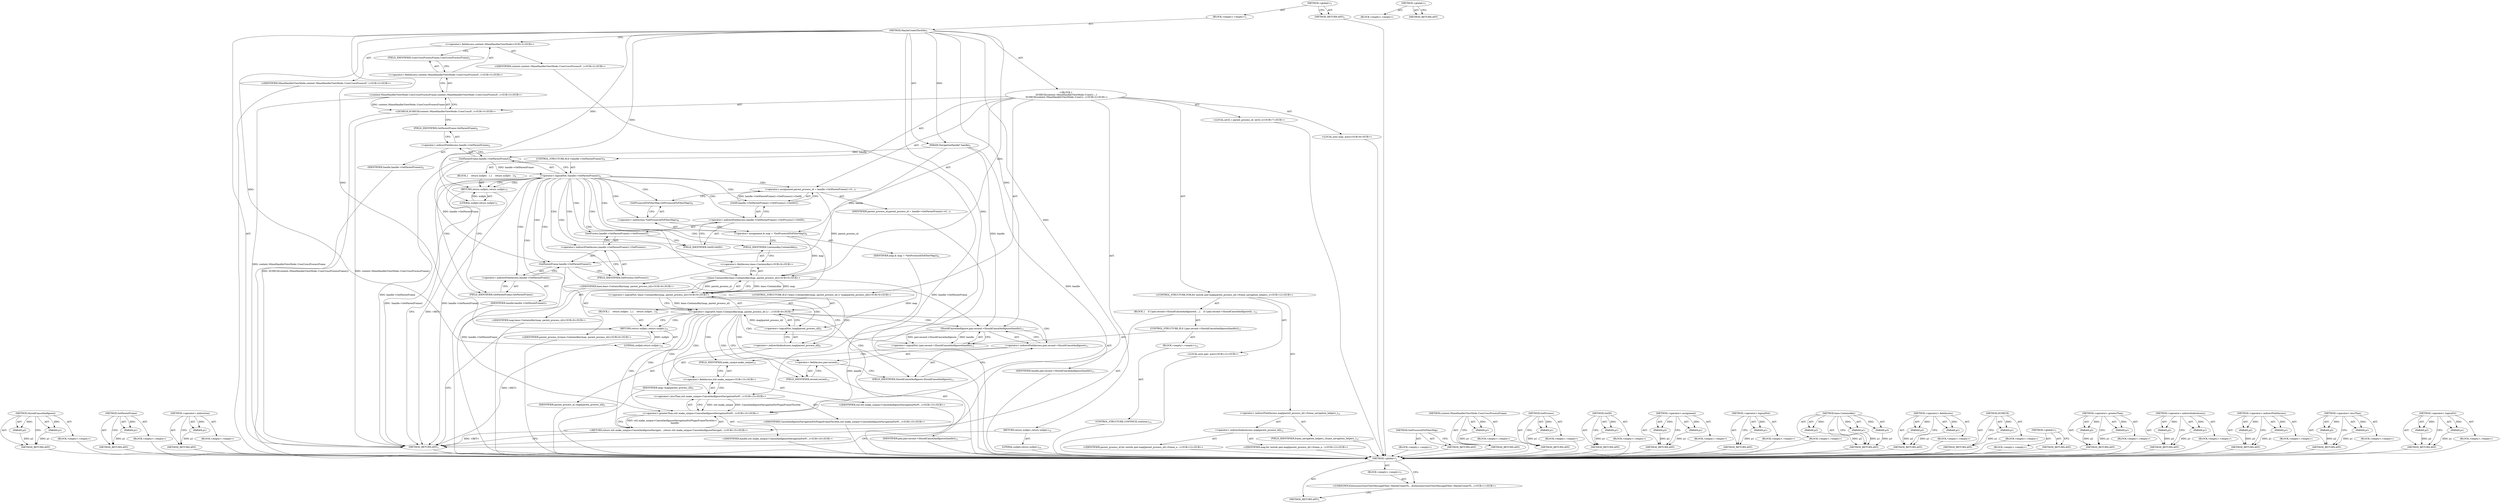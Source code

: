 digraph "&lt;global&gt;" {
vulnerable_177 [label=<(METHOD,ShouldCancelAndIgnore)>];
vulnerable_178 [label=<(PARAM,p1)>];
vulnerable_179 [label=<(PARAM,p2)>];
vulnerable_180 [label=<(BLOCK,&lt;empty&gt;,&lt;empty&gt;)>];
vulnerable_181 [label=<(METHOD_RETURN,ANY)>];
vulnerable_132 [label=<(METHOD,GetParentFrame)>];
vulnerable_133 [label=<(PARAM,p1)>];
vulnerable_134 [label=<(BLOCK,&lt;empty&gt;,&lt;empty&gt;)>];
vulnerable_135 [label=<(METHOD_RETURN,ANY)>];
vulnerable_154 [label=<(METHOD,&lt;operator&gt;.indirection)>];
vulnerable_155 [label=<(PARAM,p1)>];
vulnerable_156 [label=<(BLOCK,&lt;empty&gt;,&lt;empty&gt;)>];
vulnerable_157 [label=<(METHOD_RETURN,ANY)>];
vulnerable_6 [label=<(METHOD,&lt;global&gt;)<SUB>1</SUB>>];
vulnerable_7 [label=<(BLOCK,&lt;empty&gt;,&lt;empty&gt;)<SUB>1</SUB>>];
vulnerable_8 [label=<(METHOD,MaybeCreateThrottle)<SUB>1</SUB>>];
vulnerable_9 [label=<(PARAM,NavigationHandle* handle)<SUB>2</SUB>>];
vulnerable_10 [label="<(BLOCK,{
  DCHECK(content::MimeHandlerViewMode::UsesCr...,{
  DCHECK(content::MimeHandlerViewMode::UsesCr...)<SUB>2</SUB>>"];
vulnerable_11 [label="<(DCHECK,DCHECK(content::MimeHandlerViewMode::UsesCrossP...)<SUB>3</SUB>>"];
vulnerable_12 [label="<(content.MimeHandlerViewMode.UsesCrossProcessFrame,content::MimeHandlerViewMode::UsesCrossProcessF...)<SUB>3</SUB>>"];
vulnerable_13 [label="<(&lt;operator&gt;.fieldAccess,content::MimeHandlerViewMode::UsesCrossProcessF...)<SUB>3</SUB>>"];
vulnerable_14 [label="<(&lt;operator&gt;.fieldAccess,content::MimeHandlerViewMode)<SUB>3</SUB>>"];
vulnerable_15 [label="<(IDENTIFIER,content,content::MimeHandlerViewMode::UsesCrossProcessF...)<SUB>3</SUB>>"];
vulnerable_16 [label="<(IDENTIFIER,MimeHandlerViewMode,content::MimeHandlerViewMode::UsesCrossProcessF...)<SUB>3</SUB>>"];
vulnerable_17 [label=<(FIELD_IDENTIFIER,UsesCrossProcessFrame,UsesCrossProcessFrame)<SUB>3</SUB>>];
vulnerable_18 [label=<(CONTROL_STRUCTURE,IF,if (!handle-&gt;GetParentFrame()))<SUB>4</SUB>>];
vulnerable_19 [label=<(&lt;operator&gt;.logicalNot,!handle-&gt;GetParentFrame())<SUB>4</SUB>>];
vulnerable_20 [label=<(GetParentFrame,handle-&gt;GetParentFrame())<SUB>4</SUB>>];
vulnerable_21 [label=<(&lt;operator&gt;.indirectFieldAccess,handle-&gt;GetParentFrame)<SUB>4</SUB>>];
vulnerable_22 [label=<(IDENTIFIER,handle,handle-&gt;GetParentFrame())<SUB>4</SUB>>];
vulnerable_23 [label=<(FIELD_IDENTIFIER,GetParentFrame,GetParentFrame)<SUB>4</SUB>>];
vulnerable_24 [label=<(BLOCK,{
    return nullptr;
  },{
    return nullptr;
  })<SUB>4</SUB>>];
vulnerable_25 [label=<(RETURN,return nullptr;,return nullptr;)<SUB>5</SUB>>];
vulnerable_26 [label=<(LITERAL,nullptr,return nullptr;)<SUB>5</SUB>>];
vulnerable_27 [label="<(LOCAL,int32_t parent_process_id: int32_t)<SUB>7</SUB>>"];
vulnerable_28 [label=<(&lt;operator&gt;.assignment,parent_process_id = handle-&gt;GetParentFrame()-&gt;G...)<SUB>7</SUB>>];
vulnerable_29 [label=<(IDENTIFIER,parent_process_id,parent_process_id = handle-&gt;GetParentFrame()-&gt;G...)<SUB>7</SUB>>];
vulnerable_30 [label=<(GetID,handle-&gt;GetParentFrame()-&gt;GetProcess()-&gt;GetID())<SUB>7</SUB>>];
vulnerable_31 [label=<(&lt;operator&gt;.indirectFieldAccess,handle-&gt;GetParentFrame()-&gt;GetProcess()-&gt;GetID)<SUB>7</SUB>>];
vulnerable_32 [label=<(GetProcess,handle-&gt;GetParentFrame()-&gt;GetProcess())<SUB>7</SUB>>];
vulnerable_33 [label=<(&lt;operator&gt;.indirectFieldAccess,handle-&gt;GetParentFrame()-&gt;GetProcess)<SUB>7</SUB>>];
vulnerable_34 [label=<(GetParentFrame,handle-&gt;GetParentFrame())<SUB>7</SUB>>];
vulnerable_35 [label=<(&lt;operator&gt;.indirectFieldAccess,handle-&gt;GetParentFrame)<SUB>7</SUB>>];
vulnerable_36 [label=<(IDENTIFIER,handle,handle-&gt;GetParentFrame())<SUB>7</SUB>>];
vulnerable_37 [label=<(FIELD_IDENTIFIER,GetParentFrame,GetParentFrame)<SUB>7</SUB>>];
vulnerable_38 [label=<(FIELD_IDENTIFIER,GetProcess,GetProcess)<SUB>7</SUB>>];
vulnerable_39 [label=<(FIELD_IDENTIFIER,GetID,GetID)<SUB>7</SUB>>];
vulnerable_40 [label="<(LOCAL,auto map: auto)<SUB>8</SUB>>"];
vulnerable_41 [label=<(&lt;operator&gt;.assignment,&amp; map = *GetProcessIdToFilterMap())<SUB>8</SUB>>];
vulnerable_42 [label=<(IDENTIFIER,map,&amp; map = *GetProcessIdToFilterMap())<SUB>8</SUB>>];
vulnerable_43 [label=<(&lt;operator&gt;.indirection,*GetProcessIdToFilterMap())<SUB>8</SUB>>];
vulnerable_44 [label=<(GetProcessIdToFilterMap,GetProcessIdToFilterMap())<SUB>8</SUB>>];
vulnerable_45 [label="<(CONTROL_STRUCTURE,IF,if (!base::ContainsKey(map, parent_process_id) || !map[parent_process_id]))<SUB>9</SUB>>"];
vulnerable_46 [label="<(&lt;operator&gt;.logicalOr,!base::ContainsKey(map, parent_process_id) || !...)<SUB>9</SUB>>"];
vulnerable_47 [label="<(&lt;operator&gt;.logicalNot,!base::ContainsKey(map, parent_process_id))<SUB>9</SUB>>"];
vulnerable_48 [label="<(base.ContainsKey,base::ContainsKey(map, parent_process_id))<SUB>9</SUB>>"];
vulnerable_49 [label="<(&lt;operator&gt;.fieldAccess,base::ContainsKey)<SUB>9</SUB>>"];
vulnerable_50 [label="<(IDENTIFIER,base,base::ContainsKey(map, parent_process_id))<SUB>9</SUB>>"];
vulnerable_51 [label=<(FIELD_IDENTIFIER,ContainsKey,ContainsKey)<SUB>9</SUB>>];
vulnerable_52 [label="<(IDENTIFIER,map,base::ContainsKey(map, parent_process_id))<SUB>9</SUB>>"];
vulnerable_53 [label="<(IDENTIFIER,parent_process_id,base::ContainsKey(map, parent_process_id))<SUB>9</SUB>>"];
vulnerable_54 [label=<(&lt;operator&gt;.logicalNot,!map[parent_process_id])<SUB>9</SUB>>];
vulnerable_55 [label=<(&lt;operator&gt;.indirectIndexAccess,map[parent_process_id])<SUB>9</SUB>>];
vulnerable_56 [label=<(IDENTIFIER,map,!map[parent_process_id])<SUB>9</SUB>>];
vulnerable_57 [label=<(IDENTIFIER,parent_process_id,!map[parent_process_id])<SUB>9</SUB>>];
vulnerable_58 [label=<(BLOCK,{
    return nullptr;
  },{
    return nullptr;
  })<SUB>9</SUB>>];
vulnerable_59 [label=<(RETURN,return nullptr;,return nullptr;)<SUB>10</SUB>>];
vulnerable_60 [label=<(LITERAL,nullptr,return nullptr;)<SUB>10</SUB>>];
vulnerable_61 [label="<(CONTROL_STRUCTURE,FOR,for (auto&amp; pair:map[parent_process_id]-&gt;frame_navigation_helpers_))<SUB>12</SUB>>"];
vulnerable_62 [label=<(&lt;operator&gt;.indirectFieldAccess,map[parent_process_id]-&gt;frame_navigation_helpers_)<SUB>12</SUB>>];
vulnerable_63 [label=<(&lt;operator&gt;.indirectIndexAccess,map[parent_process_id])<SUB>12</SUB>>];
vulnerable_64 [label="<(IDENTIFIER,map,for (auto&amp; pair:map[parent_process_id]-&gt;frame_n...)<SUB>12</SUB>>"];
vulnerable_65 [label="<(IDENTIFIER,parent_process_id,for (auto&amp; pair:map[parent_process_id]-&gt;frame_n...)<SUB>12</SUB>>"];
vulnerable_66 [label=<(FIELD_IDENTIFIER,frame_navigation_helpers_,frame_navigation_helpers_)<SUB>12</SUB>>];
vulnerable_67 [label="<(LOCAL,auto pair: auto)<SUB>12</SUB>>"];
vulnerable_68 [label=<(BLOCK,{
    if (!pair.second-&gt;ShouldCancelAndIgnore(h...,{
    if (!pair.second-&gt;ShouldCancelAndIgnore(h...)<SUB>12</SUB>>];
vulnerable_69 [label=<(CONTROL_STRUCTURE,IF,if (!pair.second-&gt;ShouldCancelAndIgnore(handle)))<SUB>13</SUB>>];
vulnerable_70 [label=<(&lt;operator&gt;.logicalNot,!pair.second-&gt;ShouldCancelAndIgnore(handle))<SUB>13</SUB>>];
vulnerable_71 [label=<(ShouldCancelAndIgnore,pair.second-&gt;ShouldCancelAndIgnore(handle))<SUB>13</SUB>>];
vulnerable_72 [label=<(&lt;operator&gt;.indirectFieldAccess,pair.second-&gt;ShouldCancelAndIgnore)<SUB>13</SUB>>];
vulnerable_73 [label=<(&lt;operator&gt;.fieldAccess,pair.second)<SUB>13</SUB>>];
vulnerable_74 [label=<(IDENTIFIER,pair,pair.second-&gt;ShouldCancelAndIgnore(handle))<SUB>13</SUB>>];
vulnerable_75 [label=<(FIELD_IDENTIFIER,second,second)<SUB>13</SUB>>];
vulnerable_76 [label=<(FIELD_IDENTIFIER,ShouldCancelAndIgnore,ShouldCancelAndIgnore)<SUB>13</SUB>>];
vulnerable_77 [label=<(IDENTIFIER,handle,pair.second-&gt;ShouldCancelAndIgnore(handle))<SUB>13</SUB>>];
vulnerable_78 [label=<(BLOCK,&lt;empty&gt;,&lt;empty&gt;)<SUB>14</SUB>>];
vulnerable_79 [label=<(CONTROL_STRUCTURE,CONTINUE,continue;)<SUB>14</SUB>>];
vulnerable_80 [label="<(RETURN,return std::make_unique&lt;CancelAndIgnoreNavigati...,return std::make_unique&lt;CancelAndIgnoreNavigati...)<SUB>15</SUB>>"];
vulnerable_81 [label="<(&lt;operator&gt;.greaterThan,std::make_unique&lt;CancelAndIgnoreNavigationForPl...)<SUB>15</SUB>>"];
vulnerable_82 [label="<(&lt;operator&gt;.lessThan,std::make_unique&lt;CancelAndIgnoreNavigationForPl...)<SUB>15</SUB>>"];
vulnerable_83 [label="<(&lt;operator&gt;.fieldAccess,std::make_unique)<SUB>15</SUB>>"];
vulnerable_84 [label="<(IDENTIFIER,std,std::make_unique&lt;CancelAndIgnoreNavigationForPl...)<SUB>15</SUB>>"];
vulnerable_85 [label=<(FIELD_IDENTIFIER,make_unique,make_unique)<SUB>15</SUB>>];
vulnerable_86 [label="<(IDENTIFIER,CancelAndIgnoreNavigationForPluginFrameThrottle,std::make_unique&lt;CancelAndIgnoreNavigationForPl...)<SUB>15</SUB>>"];
vulnerable_87 [label="<(IDENTIFIER,handle,std::make_unique&lt;CancelAndIgnoreNavigationForPl...)<SUB>16</SUB>>"];
vulnerable_88 [label=<(RETURN,return nullptr;,return nullptr;)<SUB>18</SUB>>];
vulnerable_89 [label=<(LITERAL,nullptr,return nullptr;)<SUB>18</SUB>>];
vulnerable_90 [label=<(METHOD_RETURN,ANY)<SUB>1</SUB>>];
vulnerable_92 [label=<(METHOD_RETURN,ANY)<SUB>1</SUB>>];
vulnerable_158 [label=<(METHOD,GetProcessIdToFilterMap)>];
vulnerable_159 [label=<(BLOCK,&lt;empty&gt;,&lt;empty&gt;)>];
vulnerable_160 [label=<(METHOD_RETURN,ANY)>];
vulnerable_119 [label=<(METHOD,content.MimeHandlerViewMode.UsesCrossProcessFrame)>];
vulnerable_120 [label=<(PARAM,p1)>];
vulnerable_121 [label=<(BLOCK,&lt;empty&gt;,&lt;empty&gt;)>];
vulnerable_122 [label=<(METHOD_RETURN,ANY)>];
vulnerable_150 [label=<(METHOD,GetProcess)>];
vulnerable_151 [label=<(PARAM,p1)>];
vulnerable_152 [label=<(BLOCK,&lt;empty&gt;,&lt;empty&gt;)>];
vulnerable_153 [label=<(METHOD_RETURN,ANY)>];
vulnerable_146 [label=<(METHOD,GetID)>];
vulnerable_147 [label=<(PARAM,p1)>];
vulnerable_148 [label=<(BLOCK,&lt;empty&gt;,&lt;empty&gt;)>];
vulnerable_149 [label=<(METHOD_RETURN,ANY)>];
vulnerable_141 [label=<(METHOD,&lt;operator&gt;.assignment)>];
vulnerable_142 [label=<(PARAM,p1)>];
vulnerable_143 [label=<(PARAM,p2)>];
vulnerable_144 [label=<(BLOCK,&lt;empty&gt;,&lt;empty&gt;)>];
vulnerable_145 [label=<(METHOD_RETURN,ANY)>];
vulnerable_128 [label=<(METHOD,&lt;operator&gt;.logicalNot)>];
vulnerable_129 [label=<(PARAM,p1)>];
vulnerable_130 [label=<(BLOCK,&lt;empty&gt;,&lt;empty&gt;)>];
vulnerable_131 [label=<(METHOD_RETURN,ANY)>];
vulnerable_166 [label=<(METHOD,base.ContainsKey)>];
vulnerable_167 [label=<(PARAM,p1)>];
vulnerable_168 [label=<(PARAM,p2)>];
vulnerable_169 [label=<(PARAM,p3)>];
vulnerable_170 [label=<(BLOCK,&lt;empty&gt;,&lt;empty&gt;)>];
vulnerable_171 [label=<(METHOD_RETURN,ANY)>];
vulnerable_123 [label=<(METHOD,&lt;operator&gt;.fieldAccess)>];
vulnerable_124 [label=<(PARAM,p1)>];
vulnerable_125 [label=<(PARAM,p2)>];
vulnerable_126 [label=<(BLOCK,&lt;empty&gt;,&lt;empty&gt;)>];
vulnerable_127 [label=<(METHOD_RETURN,ANY)>];
vulnerable_115 [label=<(METHOD,DCHECK)>];
vulnerable_116 [label=<(PARAM,p1)>];
vulnerable_117 [label=<(BLOCK,&lt;empty&gt;,&lt;empty&gt;)>];
vulnerable_118 [label=<(METHOD_RETURN,ANY)>];
vulnerable_109 [label=<(METHOD,&lt;global&gt;)<SUB>1</SUB>>];
vulnerable_110 [label=<(BLOCK,&lt;empty&gt;,&lt;empty&gt;)>];
vulnerable_111 [label=<(METHOD_RETURN,ANY)>];
vulnerable_182 [label=<(METHOD,&lt;operator&gt;.greaterThan)>];
vulnerable_183 [label=<(PARAM,p1)>];
vulnerable_184 [label=<(PARAM,p2)>];
vulnerable_185 [label=<(BLOCK,&lt;empty&gt;,&lt;empty&gt;)>];
vulnerable_186 [label=<(METHOD_RETURN,ANY)>];
vulnerable_172 [label=<(METHOD,&lt;operator&gt;.indirectIndexAccess)>];
vulnerable_173 [label=<(PARAM,p1)>];
vulnerable_174 [label=<(PARAM,p2)>];
vulnerable_175 [label=<(BLOCK,&lt;empty&gt;,&lt;empty&gt;)>];
vulnerable_176 [label=<(METHOD_RETURN,ANY)>];
vulnerable_136 [label=<(METHOD,&lt;operator&gt;.indirectFieldAccess)>];
vulnerable_137 [label=<(PARAM,p1)>];
vulnerable_138 [label=<(PARAM,p2)>];
vulnerable_139 [label=<(BLOCK,&lt;empty&gt;,&lt;empty&gt;)>];
vulnerable_140 [label=<(METHOD_RETURN,ANY)>];
vulnerable_187 [label=<(METHOD,&lt;operator&gt;.lessThan)>];
vulnerable_188 [label=<(PARAM,p1)>];
vulnerable_189 [label=<(PARAM,p2)>];
vulnerable_190 [label=<(BLOCK,&lt;empty&gt;,&lt;empty&gt;)>];
vulnerable_191 [label=<(METHOD_RETURN,ANY)>];
vulnerable_161 [label=<(METHOD,&lt;operator&gt;.logicalOr)>];
vulnerable_162 [label=<(PARAM,p1)>];
vulnerable_163 [label=<(PARAM,p2)>];
vulnerable_164 [label=<(BLOCK,&lt;empty&gt;,&lt;empty&gt;)>];
vulnerable_165 [label=<(METHOD_RETURN,ANY)>];
fixed_6 [label=<(METHOD,&lt;global&gt;)<SUB>1</SUB>>];
fixed_7 [label=<(BLOCK,&lt;empty&gt;,&lt;empty&gt;)<SUB>1</SUB>>];
fixed_8 [label="<(UNKNOWN,ExtensionsGuestViewMessageFilter::MaybeCreateTh...,ExtensionsGuestViewMessageFilter::MaybeCreateTh...)<SUB>1</SUB>>"];
fixed_9 [label=<(METHOD_RETURN,ANY)<SUB>1</SUB>>];
fixed_14 [label=<(METHOD,&lt;global&gt;)<SUB>1</SUB>>];
fixed_15 [label=<(BLOCK,&lt;empty&gt;,&lt;empty&gt;)>];
fixed_16 [label=<(METHOD_RETURN,ANY)>];
vulnerable_177 -> vulnerable_178  [key=0, label="AST: "];
vulnerable_177 -> vulnerable_178  [key=1, label="DDG: "];
vulnerable_177 -> vulnerable_180  [key=0, label="AST: "];
vulnerable_177 -> vulnerable_179  [key=0, label="AST: "];
vulnerable_177 -> vulnerable_179  [key=1, label="DDG: "];
vulnerable_177 -> vulnerable_181  [key=0, label="AST: "];
vulnerable_177 -> vulnerable_181  [key=1, label="CFG: "];
vulnerable_178 -> vulnerable_181  [key=0, label="DDG: p1"];
vulnerable_179 -> vulnerable_181  [key=0, label="DDG: p2"];
vulnerable_180 -> fixed_6  [key=0];
vulnerable_181 -> fixed_6  [key=0];
vulnerable_132 -> vulnerable_133  [key=0, label="AST: "];
vulnerable_132 -> vulnerable_133  [key=1, label="DDG: "];
vulnerable_132 -> vulnerable_134  [key=0, label="AST: "];
vulnerable_132 -> vulnerable_135  [key=0, label="AST: "];
vulnerable_132 -> vulnerable_135  [key=1, label="CFG: "];
vulnerable_133 -> vulnerable_135  [key=0, label="DDG: p1"];
vulnerable_134 -> fixed_6  [key=0];
vulnerable_135 -> fixed_6  [key=0];
vulnerable_154 -> vulnerable_155  [key=0, label="AST: "];
vulnerable_154 -> vulnerable_155  [key=1, label="DDG: "];
vulnerable_154 -> vulnerable_156  [key=0, label="AST: "];
vulnerable_154 -> vulnerable_157  [key=0, label="AST: "];
vulnerable_154 -> vulnerable_157  [key=1, label="CFG: "];
vulnerable_155 -> vulnerable_157  [key=0, label="DDG: p1"];
vulnerable_156 -> fixed_6  [key=0];
vulnerable_157 -> fixed_6  [key=0];
vulnerable_6 -> vulnerable_7  [key=0, label="AST: "];
vulnerable_6 -> vulnerable_92  [key=0, label="AST: "];
vulnerable_6 -> vulnerable_92  [key=1, label="CFG: "];
vulnerable_7 -> vulnerable_8  [key=0, label="AST: "];
vulnerable_8 -> vulnerable_9  [key=0, label="AST: "];
vulnerable_8 -> vulnerable_9  [key=1, label="DDG: "];
vulnerable_8 -> vulnerable_10  [key=0, label="AST: "];
vulnerable_8 -> vulnerable_90  [key=0, label="AST: "];
vulnerable_8 -> vulnerable_14  [key=0, label="CFG: "];
vulnerable_8 -> vulnerable_25  [key=0, label="DDG: "];
vulnerable_8 -> vulnerable_59  [key=0, label="DDG: "];
vulnerable_8 -> vulnerable_26  [key=0, label="DDG: "];
vulnerable_8 -> vulnerable_60  [key=0, label="DDG: "];
vulnerable_8 -> vulnerable_48  [key=0, label="DDG: "];
vulnerable_8 -> vulnerable_81  [key=0, label="DDG: "];
vulnerable_8 -> vulnerable_71  [key=0, label="DDG: "];
vulnerable_8 -> vulnerable_82  [key=0, label="DDG: "];
vulnerable_9 -> vulnerable_90  [key=0, label="DDG: handle"];
vulnerable_9 -> vulnerable_20  [key=0, label="DDG: handle"];
vulnerable_9 -> vulnerable_71  [key=0, label="DDG: handle"];
vulnerable_9 -> vulnerable_34  [key=0, label="DDG: handle"];
vulnerable_10 -> vulnerable_11  [key=0, label="AST: "];
vulnerable_10 -> vulnerable_18  [key=0, label="AST: "];
vulnerable_10 -> vulnerable_27  [key=0, label="AST: "];
vulnerable_10 -> vulnerable_28  [key=0, label="AST: "];
vulnerable_10 -> vulnerable_40  [key=0, label="AST: "];
vulnerable_10 -> vulnerable_41  [key=0, label="AST: "];
vulnerable_10 -> vulnerable_45  [key=0, label="AST: "];
vulnerable_10 -> vulnerable_61  [key=0, label="AST: "];
vulnerable_10 -> vulnerable_88  [key=0, label="AST: "];
vulnerable_11 -> vulnerable_12  [key=0, label="AST: "];
vulnerable_11 -> vulnerable_23  [key=0, label="CFG: "];
vulnerable_11 -> vulnerable_90  [key=0, label="DDG: content::MimeHandlerViewMode::UsesCrossProcessFrame()"];
vulnerable_11 -> vulnerable_90  [key=1, label="DDG: DCHECK(content::MimeHandlerViewMode::UsesCrossProcessFrame())"];
vulnerable_12 -> vulnerable_13  [key=0, label="AST: "];
vulnerable_12 -> vulnerable_11  [key=0, label="CFG: "];
vulnerable_12 -> vulnerable_11  [key=1, label="DDG: content::MimeHandlerViewMode::UsesCrossProcessFrame"];
vulnerable_12 -> vulnerable_90  [key=0, label="DDG: content::MimeHandlerViewMode::UsesCrossProcessFrame"];
vulnerable_13 -> vulnerable_14  [key=0, label="AST: "];
vulnerable_13 -> vulnerable_17  [key=0, label="AST: "];
vulnerable_13 -> vulnerable_12  [key=0, label="CFG: "];
vulnerable_14 -> vulnerable_15  [key=0, label="AST: "];
vulnerable_14 -> vulnerable_16  [key=0, label="AST: "];
vulnerable_14 -> vulnerable_17  [key=0, label="CFG: "];
vulnerable_15 -> fixed_6  [key=0];
vulnerable_16 -> fixed_6  [key=0];
vulnerable_17 -> vulnerable_13  [key=0, label="CFG: "];
vulnerable_18 -> vulnerable_19  [key=0, label="AST: "];
vulnerable_18 -> vulnerable_24  [key=0, label="AST: "];
vulnerable_19 -> vulnerable_20  [key=0, label="AST: "];
vulnerable_19 -> vulnerable_25  [key=0, label="CFG: "];
vulnerable_19 -> vulnerable_25  [key=1, label="CDG: "];
vulnerable_19 -> vulnerable_37  [key=0, label="CFG: "];
vulnerable_19 -> vulnerable_37  [key=1, label="CDG: "];
vulnerable_19 -> vulnerable_90  [key=0, label="DDG: handle-&gt;GetParentFrame()"];
vulnerable_19 -> vulnerable_90  [key=1, label="DDG: !handle-&gt;GetParentFrame()"];
vulnerable_19 -> vulnerable_47  [key=0, label="CDG: "];
vulnerable_19 -> vulnerable_30  [key=0, label="CDG: "];
vulnerable_19 -> vulnerable_34  [key=0, label="CDG: "];
vulnerable_19 -> vulnerable_48  [key=0, label="CDG: "];
vulnerable_19 -> vulnerable_32  [key=0, label="CDG: "];
vulnerable_19 -> vulnerable_49  [key=0, label="CDG: "];
vulnerable_19 -> vulnerable_51  [key=0, label="CDG: "];
vulnerable_19 -> vulnerable_28  [key=0, label="CDG: "];
vulnerable_19 -> vulnerable_46  [key=0, label="CDG: "];
vulnerable_19 -> vulnerable_38  [key=0, label="CDG: "];
vulnerable_19 -> vulnerable_44  [key=0, label="CDG: "];
vulnerable_19 -> vulnerable_35  [key=0, label="CDG: "];
vulnerable_19 -> vulnerable_43  [key=0, label="CDG: "];
vulnerable_19 -> vulnerable_33  [key=0, label="CDG: "];
vulnerable_19 -> vulnerable_41  [key=0, label="CDG: "];
vulnerable_19 -> vulnerable_39  [key=0, label="CDG: "];
vulnerable_19 -> vulnerable_31  [key=0, label="CDG: "];
vulnerable_20 -> vulnerable_21  [key=0, label="AST: "];
vulnerable_20 -> vulnerable_19  [key=0, label="CFG: "];
vulnerable_20 -> vulnerable_19  [key=1, label="DDG: handle-&gt;GetParentFrame"];
vulnerable_20 -> vulnerable_90  [key=0, label="DDG: handle-&gt;GetParentFrame"];
vulnerable_20 -> vulnerable_34  [key=0, label="DDG: handle-&gt;GetParentFrame"];
vulnerable_21 -> vulnerable_22  [key=0, label="AST: "];
vulnerable_21 -> vulnerable_23  [key=0, label="AST: "];
vulnerable_21 -> vulnerable_20  [key=0, label="CFG: "];
vulnerable_22 -> fixed_6  [key=0];
vulnerable_23 -> vulnerable_21  [key=0, label="CFG: "];
vulnerable_24 -> vulnerable_25  [key=0, label="AST: "];
vulnerable_25 -> vulnerable_26  [key=0, label="AST: "];
vulnerable_25 -> vulnerable_90  [key=0, label="CFG: "];
vulnerable_25 -> vulnerable_90  [key=1, label="DDG: &lt;RET&gt;"];
vulnerable_26 -> vulnerable_25  [key=0, label="DDG: nullptr"];
vulnerable_27 -> fixed_6  [key=0];
vulnerable_28 -> vulnerable_29  [key=0, label="AST: "];
vulnerable_28 -> vulnerable_30  [key=0, label="AST: "];
vulnerable_28 -> vulnerable_44  [key=0, label="CFG: "];
vulnerable_28 -> vulnerable_48  [key=0, label="DDG: parent_process_id"];
vulnerable_29 -> fixed_6  [key=0];
vulnerable_30 -> vulnerable_31  [key=0, label="AST: "];
vulnerable_30 -> vulnerable_28  [key=0, label="CFG: "];
vulnerable_30 -> vulnerable_28  [key=1, label="DDG: handle-&gt;GetParentFrame()-&gt;GetProcess()-&gt;GetID"];
vulnerable_31 -> vulnerable_32  [key=0, label="AST: "];
vulnerable_31 -> vulnerable_39  [key=0, label="AST: "];
vulnerable_31 -> vulnerable_30  [key=0, label="CFG: "];
vulnerable_32 -> vulnerable_33  [key=0, label="AST: "];
vulnerable_32 -> vulnerable_39  [key=0, label="CFG: "];
vulnerable_33 -> vulnerable_34  [key=0, label="AST: "];
vulnerable_33 -> vulnerable_38  [key=0, label="AST: "];
vulnerable_33 -> vulnerable_32  [key=0, label="CFG: "];
vulnerable_34 -> vulnerable_35  [key=0, label="AST: "];
vulnerable_34 -> vulnerable_38  [key=0, label="CFG: "];
vulnerable_34 -> vulnerable_81  [key=0, label="DDG: handle-&gt;GetParentFrame"];
vulnerable_34 -> vulnerable_71  [key=0, label="DDG: handle-&gt;GetParentFrame"];
vulnerable_35 -> vulnerable_36  [key=0, label="AST: "];
vulnerable_35 -> vulnerable_37  [key=0, label="AST: "];
vulnerable_35 -> vulnerable_34  [key=0, label="CFG: "];
vulnerable_36 -> fixed_6  [key=0];
vulnerable_37 -> vulnerable_35  [key=0, label="CFG: "];
vulnerable_38 -> vulnerable_33  [key=0, label="CFG: "];
vulnerable_39 -> vulnerable_31  [key=0, label="CFG: "];
vulnerable_40 -> fixed_6  [key=0];
vulnerable_41 -> vulnerable_42  [key=0, label="AST: "];
vulnerable_41 -> vulnerable_43  [key=0, label="AST: "];
vulnerable_41 -> vulnerable_51  [key=0, label="CFG: "];
vulnerable_41 -> vulnerable_48  [key=0, label="DDG: map"];
vulnerable_42 -> fixed_6  [key=0];
vulnerable_43 -> vulnerable_44  [key=0, label="AST: "];
vulnerable_43 -> vulnerable_41  [key=0, label="CFG: "];
vulnerable_44 -> vulnerable_43  [key=0, label="CFG: "];
vulnerable_45 -> vulnerable_46  [key=0, label="AST: "];
vulnerable_45 -> vulnerable_58  [key=0, label="AST: "];
vulnerable_46 -> vulnerable_47  [key=0, label="AST: "];
vulnerable_46 -> vulnerable_54  [key=0, label="AST: "];
vulnerable_46 -> vulnerable_59  [key=0, label="CFG: "];
vulnerable_46 -> vulnerable_59  [key=1, label="CDG: "];
vulnerable_46 -> vulnerable_75  [key=0, label="CFG: "];
vulnerable_46 -> vulnerable_75  [key=1, label="CDG: "];
vulnerable_46 -> vulnerable_73  [key=0, label="CDG: "];
vulnerable_46 -> vulnerable_81  [key=0, label="CDG: "];
vulnerable_46 -> vulnerable_85  [key=0, label="CDG: "];
vulnerable_46 -> vulnerable_72  [key=0, label="CDG: "];
vulnerable_46 -> vulnerable_76  [key=0, label="CDG: "];
vulnerable_46 -> vulnerable_82  [key=0, label="CDG: "];
vulnerable_46 -> vulnerable_80  [key=0, label="CDG: "];
vulnerable_46 -> vulnerable_83  [key=0, label="CDG: "];
vulnerable_46 -> vulnerable_71  [key=0, label="CDG: "];
vulnerable_46 -> vulnerable_70  [key=0, label="CDG: "];
vulnerable_47 -> vulnerable_48  [key=0, label="AST: "];
vulnerable_47 -> vulnerable_46  [key=0, label="CFG: "];
vulnerable_47 -> vulnerable_46  [key=1, label="DDG: base::ContainsKey(map, parent_process_id)"];
vulnerable_47 -> vulnerable_55  [key=0, label="CFG: "];
vulnerable_47 -> vulnerable_55  [key=1, label="CDG: "];
vulnerable_47 -> vulnerable_54  [key=0, label="CDG: "];
vulnerable_48 -> vulnerable_49  [key=0, label="AST: "];
vulnerable_48 -> vulnerable_52  [key=0, label="AST: "];
vulnerable_48 -> vulnerable_53  [key=0, label="AST: "];
vulnerable_48 -> vulnerable_47  [key=0, label="CFG: "];
vulnerable_48 -> vulnerable_47  [key=1, label="DDG: base::ContainsKey"];
vulnerable_48 -> vulnerable_47  [key=2, label="DDG: map"];
vulnerable_48 -> vulnerable_47  [key=3, label="DDG: parent_process_id"];
vulnerable_48 -> vulnerable_54  [key=0, label="DDG: map"];
vulnerable_49 -> vulnerable_50  [key=0, label="AST: "];
vulnerable_49 -> vulnerable_51  [key=0, label="AST: "];
vulnerable_49 -> vulnerable_48  [key=0, label="CFG: "];
vulnerable_50 -> fixed_6  [key=0];
vulnerable_51 -> vulnerable_49  [key=0, label="CFG: "];
vulnerable_52 -> fixed_6  [key=0];
vulnerable_53 -> fixed_6  [key=0];
vulnerable_54 -> vulnerable_55  [key=0, label="AST: "];
vulnerable_54 -> vulnerable_46  [key=0, label="CFG: "];
vulnerable_54 -> vulnerable_46  [key=1, label="DDG: map[parent_process_id]"];
vulnerable_55 -> vulnerable_56  [key=0, label="AST: "];
vulnerable_55 -> vulnerable_57  [key=0, label="AST: "];
vulnerable_55 -> vulnerable_54  [key=0, label="CFG: "];
vulnerable_56 -> fixed_6  [key=0];
vulnerable_57 -> fixed_6  [key=0];
vulnerable_58 -> vulnerable_59  [key=0, label="AST: "];
vulnerable_59 -> vulnerable_60  [key=0, label="AST: "];
vulnerable_59 -> vulnerable_90  [key=0, label="CFG: "];
vulnerable_59 -> vulnerable_90  [key=1, label="DDG: &lt;RET&gt;"];
vulnerable_60 -> vulnerable_59  [key=0, label="DDG: nullptr"];
vulnerable_61 -> vulnerable_62  [key=0, label="AST: "];
vulnerable_61 -> vulnerable_67  [key=0, label="AST: "];
vulnerable_61 -> vulnerable_68  [key=0, label="AST: "];
vulnerable_62 -> vulnerable_63  [key=0, label="AST: "];
vulnerable_62 -> vulnerable_66  [key=0, label="AST: "];
vulnerable_63 -> vulnerable_64  [key=0, label="AST: "];
vulnerable_63 -> vulnerable_65  [key=0, label="AST: "];
vulnerable_64 -> fixed_6  [key=0];
vulnerable_65 -> fixed_6  [key=0];
vulnerable_66 -> fixed_6  [key=0];
vulnerable_67 -> fixed_6  [key=0];
vulnerable_68 -> vulnerable_69  [key=0, label="AST: "];
vulnerable_68 -> vulnerable_80  [key=0, label="AST: "];
vulnerable_69 -> vulnerable_70  [key=0, label="AST: "];
vulnerable_69 -> vulnerable_78  [key=0, label="AST: "];
vulnerable_70 -> vulnerable_71  [key=0, label="AST: "];
vulnerable_70 -> vulnerable_85  [key=0, label="CFG: "];
vulnerable_71 -> vulnerable_72  [key=0, label="AST: "];
vulnerable_71 -> vulnerable_77  [key=0, label="AST: "];
vulnerable_71 -> vulnerable_70  [key=0, label="CFG: "];
vulnerable_71 -> vulnerable_70  [key=1, label="DDG: pair.second-&gt;ShouldCancelAndIgnore"];
vulnerable_71 -> vulnerable_70  [key=2, label="DDG: handle"];
vulnerable_71 -> vulnerable_81  [key=0, label="DDG: handle"];
vulnerable_72 -> vulnerable_73  [key=0, label="AST: "];
vulnerable_72 -> vulnerable_76  [key=0, label="AST: "];
vulnerable_72 -> vulnerable_71  [key=0, label="CFG: "];
vulnerable_73 -> vulnerable_74  [key=0, label="AST: "];
vulnerable_73 -> vulnerable_75  [key=0, label="AST: "];
vulnerable_73 -> vulnerable_76  [key=0, label="CFG: "];
vulnerable_74 -> fixed_6  [key=0];
vulnerable_75 -> vulnerable_73  [key=0, label="CFG: "];
vulnerable_76 -> vulnerable_72  [key=0, label="CFG: "];
vulnerable_77 -> fixed_6  [key=0];
vulnerable_78 -> vulnerable_79  [key=0, label="AST: "];
vulnerable_79 -> fixed_6  [key=0];
vulnerable_80 -> vulnerable_81  [key=0, label="AST: "];
vulnerable_80 -> vulnerable_90  [key=0, label="CFG: "];
vulnerable_80 -> vulnerable_90  [key=1, label="DDG: &lt;RET&gt;"];
vulnerable_81 -> vulnerable_82  [key=0, label="AST: "];
vulnerable_81 -> vulnerable_87  [key=0, label="AST: "];
vulnerable_81 -> vulnerable_80  [key=0, label="CFG: "];
vulnerable_81 -> vulnerable_80  [key=1, label="DDG: std::make_unique&lt;CancelAndIgnoreNavigationForPluginFrameThrottle&gt;(
        handle)"];
vulnerable_82 -> vulnerable_83  [key=0, label="AST: "];
vulnerable_82 -> vulnerable_86  [key=0, label="AST: "];
vulnerable_82 -> vulnerable_81  [key=0, label="CFG: "];
vulnerable_82 -> vulnerable_81  [key=1, label="DDG: std::make_unique"];
vulnerable_82 -> vulnerable_81  [key=2, label="DDG: CancelAndIgnoreNavigationForPluginFrameThrottle"];
vulnerable_83 -> vulnerable_84  [key=0, label="AST: "];
vulnerable_83 -> vulnerable_85  [key=0, label="AST: "];
vulnerable_83 -> vulnerable_82  [key=0, label="CFG: "];
vulnerable_84 -> fixed_6  [key=0];
vulnerable_85 -> vulnerable_83  [key=0, label="CFG: "];
vulnerable_86 -> fixed_6  [key=0];
vulnerable_87 -> fixed_6  [key=0];
vulnerable_88 -> vulnerable_89  [key=0, label="AST: "];
vulnerable_88 -> vulnerable_90  [key=0, label="CFG: "];
vulnerable_89 -> fixed_6  [key=0];
vulnerable_90 -> fixed_6  [key=0];
vulnerable_92 -> fixed_6  [key=0];
vulnerable_158 -> vulnerable_159  [key=0, label="AST: "];
vulnerable_158 -> vulnerable_160  [key=0, label="AST: "];
vulnerable_158 -> vulnerable_160  [key=1, label="CFG: "];
vulnerable_159 -> fixed_6  [key=0];
vulnerable_160 -> fixed_6  [key=0];
vulnerable_119 -> vulnerable_120  [key=0, label="AST: "];
vulnerable_119 -> vulnerable_120  [key=1, label="DDG: "];
vulnerable_119 -> vulnerable_121  [key=0, label="AST: "];
vulnerable_119 -> vulnerable_122  [key=0, label="AST: "];
vulnerable_119 -> vulnerable_122  [key=1, label="CFG: "];
vulnerable_120 -> vulnerable_122  [key=0, label="DDG: p1"];
vulnerable_121 -> fixed_6  [key=0];
vulnerable_122 -> fixed_6  [key=0];
vulnerable_150 -> vulnerable_151  [key=0, label="AST: "];
vulnerable_150 -> vulnerable_151  [key=1, label="DDG: "];
vulnerable_150 -> vulnerable_152  [key=0, label="AST: "];
vulnerable_150 -> vulnerable_153  [key=0, label="AST: "];
vulnerable_150 -> vulnerable_153  [key=1, label="CFG: "];
vulnerable_151 -> vulnerable_153  [key=0, label="DDG: p1"];
vulnerable_152 -> fixed_6  [key=0];
vulnerable_153 -> fixed_6  [key=0];
vulnerable_146 -> vulnerable_147  [key=0, label="AST: "];
vulnerable_146 -> vulnerable_147  [key=1, label="DDG: "];
vulnerable_146 -> vulnerable_148  [key=0, label="AST: "];
vulnerable_146 -> vulnerable_149  [key=0, label="AST: "];
vulnerable_146 -> vulnerable_149  [key=1, label="CFG: "];
vulnerable_147 -> vulnerable_149  [key=0, label="DDG: p1"];
vulnerable_148 -> fixed_6  [key=0];
vulnerable_149 -> fixed_6  [key=0];
vulnerable_141 -> vulnerable_142  [key=0, label="AST: "];
vulnerable_141 -> vulnerable_142  [key=1, label="DDG: "];
vulnerable_141 -> vulnerable_144  [key=0, label="AST: "];
vulnerable_141 -> vulnerable_143  [key=0, label="AST: "];
vulnerable_141 -> vulnerable_143  [key=1, label="DDG: "];
vulnerable_141 -> vulnerable_145  [key=0, label="AST: "];
vulnerable_141 -> vulnerable_145  [key=1, label="CFG: "];
vulnerable_142 -> vulnerable_145  [key=0, label="DDG: p1"];
vulnerable_143 -> vulnerable_145  [key=0, label="DDG: p2"];
vulnerable_144 -> fixed_6  [key=0];
vulnerable_145 -> fixed_6  [key=0];
vulnerable_128 -> vulnerable_129  [key=0, label="AST: "];
vulnerable_128 -> vulnerable_129  [key=1, label="DDG: "];
vulnerable_128 -> vulnerable_130  [key=0, label="AST: "];
vulnerable_128 -> vulnerable_131  [key=0, label="AST: "];
vulnerable_128 -> vulnerable_131  [key=1, label="CFG: "];
vulnerable_129 -> vulnerable_131  [key=0, label="DDG: p1"];
vulnerable_130 -> fixed_6  [key=0];
vulnerable_131 -> fixed_6  [key=0];
vulnerable_166 -> vulnerable_167  [key=0, label="AST: "];
vulnerable_166 -> vulnerable_167  [key=1, label="DDG: "];
vulnerable_166 -> vulnerable_170  [key=0, label="AST: "];
vulnerable_166 -> vulnerable_168  [key=0, label="AST: "];
vulnerable_166 -> vulnerable_168  [key=1, label="DDG: "];
vulnerable_166 -> vulnerable_171  [key=0, label="AST: "];
vulnerable_166 -> vulnerable_171  [key=1, label="CFG: "];
vulnerable_166 -> vulnerable_169  [key=0, label="AST: "];
vulnerable_166 -> vulnerable_169  [key=1, label="DDG: "];
vulnerable_167 -> vulnerable_171  [key=0, label="DDG: p1"];
vulnerable_168 -> vulnerable_171  [key=0, label="DDG: p2"];
vulnerable_169 -> vulnerable_171  [key=0, label="DDG: p3"];
vulnerable_170 -> fixed_6  [key=0];
vulnerable_171 -> fixed_6  [key=0];
vulnerable_123 -> vulnerable_124  [key=0, label="AST: "];
vulnerable_123 -> vulnerable_124  [key=1, label="DDG: "];
vulnerable_123 -> vulnerable_126  [key=0, label="AST: "];
vulnerable_123 -> vulnerable_125  [key=0, label="AST: "];
vulnerable_123 -> vulnerable_125  [key=1, label="DDG: "];
vulnerable_123 -> vulnerable_127  [key=0, label="AST: "];
vulnerable_123 -> vulnerable_127  [key=1, label="CFG: "];
vulnerable_124 -> vulnerable_127  [key=0, label="DDG: p1"];
vulnerable_125 -> vulnerable_127  [key=0, label="DDG: p2"];
vulnerable_126 -> fixed_6  [key=0];
vulnerable_127 -> fixed_6  [key=0];
vulnerable_115 -> vulnerable_116  [key=0, label="AST: "];
vulnerable_115 -> vulnerable_116  [key=1, label="DDG: "];
vulnerable_115 -> vulnerable_117  [key=0, label="AST: "];
vulnerable_115 -> vulnerable_118  [key=0, label="AST: "];
vulnerable_115 -> vulnerable_118  [key=1, label="CFG: "];
vulnerable_116 -> vulnerable_118  [key=0, label="DDG: p1"];
vulnerable_117 -> fixed_6  [key=0];
vulnerable_118 -> fixed_6  [key=0];
vulnerable_109 -> vulnerable_110  [key=0, label="AST: "];
vulnerable_109 -> vulnerable_111  [key=0, label="AST: "];
vulnerable_109 -> vulnerable_111  [key=1, label="CFG: "];
vulnerable_110 -> fixed_6  [key=0];
vulnerable_111 -> fixed_6  [key=0];
vulnerable_182 -> vulnerable_183  [key=0, label="AST: "];
vulnerable_182 -> vulnerable_183  [key=1, label="DDG: "];
vulnerable_182 -> vulnerable_185  [key=0, label="AST: "];
vulnerable_182 -> vulnerable_184  [key=0, label="AST: "];
vulnerable_182 -> vulnerable_184  [key=1, label="DDG: "];
vulnerable_182 -> vulnerable_186  [key=0, label="AST: "];
vulnerable_182 -> vulnerable_186  [key=1, label="CFG: "];
vulnerable_183 -> vulnerable_186  [key=0, label="DDG: p1"];
vulnerable_184 -> vulnerable_186  [key=0, label="DDG: p2"];
vulnerable_185 -> fixed_6  [key=0];
vulnerable_186 -> fixed_6  [key=0];
vulnerable_172 -> vulnerable_173  [key=0, label="AST: "];
vulnerable_172 -> vulnerable_173  [key=1, label="DDG: "];
vulnerable_172 -> vulnerable_175  [key=0, label="AST: "];
vulnerable_172 -> vulnerable_174  [key=0, label="AST: "];
vulnerable_172 -> vulnerable_174  [key=1, label="DDG: "];
vulnerable_172 -> vulnerable_176  [key=0, label="AST: "];
vulnerable_172 -> vulnerable_176  [key=1, label="CFG: "];
vulnerable_173 -> vulnerable_176  [key=0, label="DDG: p1"];
vulnerable_174 -> vulnerable_176  [key=0, label="DDG: p2"];
vulnerable_175 -> fixed_6  [key=0];
vulnerable_176 -> fixed_6  [key=0];
vulnerable_136 -> vulnerable_137  [key=0, label="AST: "];
vulnerable_136 -> vulnerable_137  [key=1, label="DDG: "];
vulnerable_136 -> vulnerable_139  [key=0, label="AST: "];
vulnerable_136 -> vulnerable_138  [key=0, label="AST: "];
vulnerable_136 -> vulnerable_138  [key=1, label="DDG: "];
vulnerable_136 -> vulnerable_140  [key=0, label="AST: "];
vulnerable_136 -> vulnerable_140  [key=1, label="CFG: "];
vulnerable_137 -> vulnerable_140  [key=0, label="DDG: p1"];
vulnerable_138 -> vulnerable_140  [key=0, label="DDG: p2"];
vulnerable_139 -> fixed_6  [key=0];
vulnerable_140 -> fixed_6  [key=0];
vulnerable_187 -> vulnerable_188  [key=0, label="AST: "];
vulnerable_187 -> vulnerable_188  [key=1, label="DDG: "];
vulnerable_187 -> vulnerable_190  [key=0, label="AST: "];
vulnerable_187 -> vulnerable_189  [key=0, label="AST: "];
vulnerable_187 -> vulnerable_189  [key=1, label="DDG: "];
vulnerable_187 -> vulnerable_191  [key=0, label="AST: "];
vulnerable_187 -> vulnerable_191  [key=1, label="CFG: "];
vulnerable_188 -> vulnerable_191  [key=0, label="DDG: p1"];
vulnerable_189 -> vulnerable_191  [key=0, label="DDG: p2"];
vulnerable_190 -> fixed_6  [key=0];
vulnerable_191 -> fixed_6  [key=0];
vulnerable_161 -> vulnerable_162  [key=0, label="AST: "];
vulnerable_161 -> vulnerable_162  [key=1, label="DDG: "];
vulnerable_161 -> vulnerable_164  [key=0, label="AST: "];
vulnerable_161 -> vulnerable_163  [key=0, label="AST: "];
vulnerable_161 -> vulnerable_163  [key=1, label="DDG: "];
vulnerable_161 -> vulnerable_165  [key=0, label="AST: "];
vulnerable_161 -> vulnerable_165  [key=1, label="CFG: "];
vulnerable_162 -> vulnerable_165  [key=0, label="DDG: p1"];
vulnerable_163 -> vulnerable_165  [key=0, label="DDG: p2"];
vulnerable_164 -> fixed_6  [key=0];
vulnerable_165 -> fixed_6  [key=0];
fixed_6 -> fixed_7  [key=0, label="AST: "];
fixed_6 -> fixed_9  [key=0, label="AST: "];
fixed_6 -> fixed_8  [key=0, label="CFG: "];
fixed_7 -> fixed_8  [key=0, label="AST: "];
fixed_8 -> fixed_9  [key=0, label="CFG: "];
fixed_14 -> fixed_15  [key=0, label="AST: "];
fixed_14 -> fixed_16  [key=0, label="AST: "];
fixed_14 -> fixed_16  [key=1, label="CFG: "];
}
